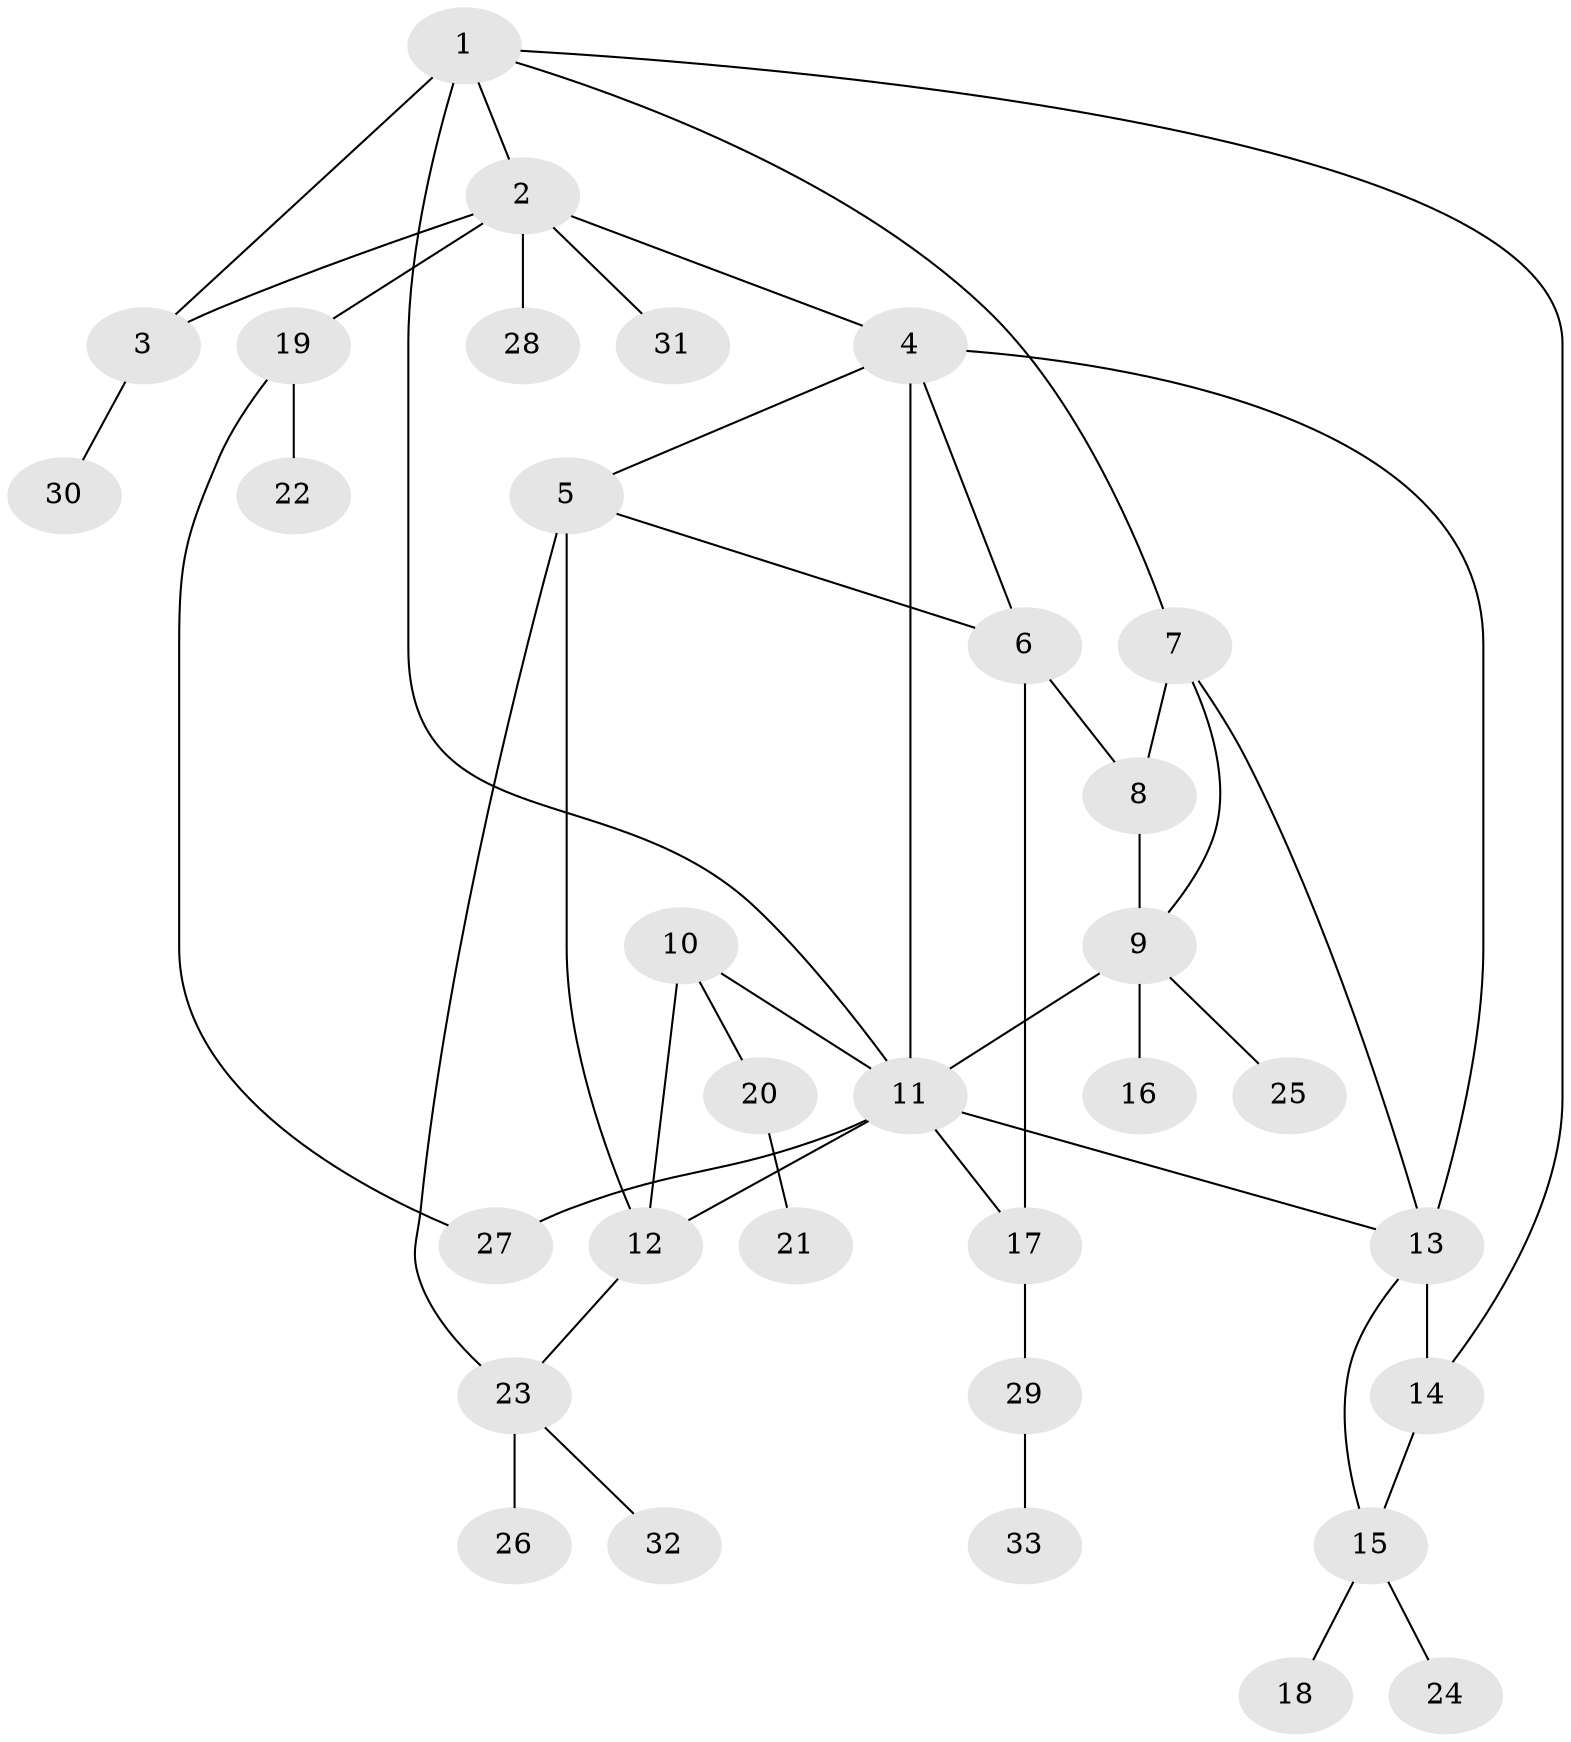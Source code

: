 // original degree distribution, {7: 0.06060606060606061, 4: 0.09090909090909091, 6: 0.06060606060606061, 5: 0.045454545454545456, 9: 0.015151515151515152, 1: 0.5606060606060606, 3: 0.015151515151515152, 2: 0.15151515151515152}
// Generated by graph-tools (version 1.1) at 2025/52/03/04/25 22:52:27]
// undirected, 33 vertices, 47 edges
graph export_dot {
  node [color=gray90,style=filled];
  1;
  2;
  3;
  4;
  5;
  6;
  7;
  8;
  9;
  10;
  11;
  12;
  13;
  14;
  15;
  16;
  17;
  18;
  19;
  20;
  21;
  22;
  23;
  24;
  25;
  26;
  27;
  28;
  29;
  30;
  31;
  32;
  33;
  1 -- 2 [weight=1.0];
  1 -- 3 [weight=1.0];
  1 -- 7 [weight=1.0];
  1 -- 11 [weight=2.0];
  1 -- 14 [weight=1.0];
  2 -- 3 [weight=1.0];
  2 -- 4 [weight=1.0];
  2 -- 19 [weight=1.0];
  2 -- 28 [weight=1.0];
  2 -- 31 [weight=1.0];
  3 -- 30 [weight=1.0];
  4 -- 5 [weight=1.0];
  4 -- 6 [weight=1.0];
  4 -- 11 [weight=1.0];
  4 -- 13 [weight=1.0];
  5 -- 6 [weight=1.0];
  5 -- 12 [weight=3.0];
  5 -- 23 [weight=1.0];
  6 -- 8 [weight=1.0];
  6 -- 17 [weight=2.0];
  7 -- 8 [weight=2.0];
  7 -- 9 [weight=1.0];
  7 -- 13 [weight=1.0];
  8 -- 9 [weight=1.0];
  9 -- 11 [weight=1.0];
  9 -- 16 [weight=4.0];
  9 -- 25 [weight=1.0];
  10 -- 11 [weight=1.0];
  10 -- 12 [weight=1.0];
  10 -- 20 [weight=1.0];
  11 -- 12 [weight=1.0];
  11 -- 13 [weight=1.0];
  11 -- 17 [weight=1.0];
  11 -- 27 [weight=1.0];
  12 -- 23 [weight=1.0];
  13 -- 14 [weight=3.0];
  13 -- 15 [weight=1.0];
  14 -- 15 [weight=1.0];
  15 -- 18 [weight=1.0];
  15 -- 24 [weight=1.0];
  17 -- 29 [weight=1.0];
  19 -- 22 [weight=1.0];
  19 -- 27 [weight=1.0];
  20 -- 21 [weight=2.0];
  23 -- 26 [weight=2.0];
  23 -- 32 [weight=1.0];
  29 -- 33 [weight=1.0];
}
